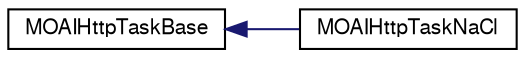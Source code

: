 digraph G
{
  edge [fontname="FreeSans",fontsize="10",labelfontname="FreeSans",labelfontsize="10"];
  node [fontname="FreeSans",fontsize="10",shape=record];
  rankdir=LR;
  Node1 [label="MOAIHttpTaskBase",height=0.2,width=0.4,color="black", fillcolor="white", style="filled",URL="$class_m_o_a_i_http_task_base.html",tooltip="Object for performing asynchronous HTTP/HTTPS tasks.   	&lt;table cellpadding=&quot;8&quot;&gt;&lt;tr..."];
  Node1 -> Node2 [dir=back,color="midnightblue",fontsize="10",style="solid",fontname="FreeSans"];
  Node2 [label="MOAIHttpTaskNaCl",height=0.2,width=0.4,color="black", fillcolor="white", style="filled",URL="$class_m_o_a_i_http_task_na_cl.html",tooltip="Implementation of MOAIHttpTask based on NaCl."];
}
